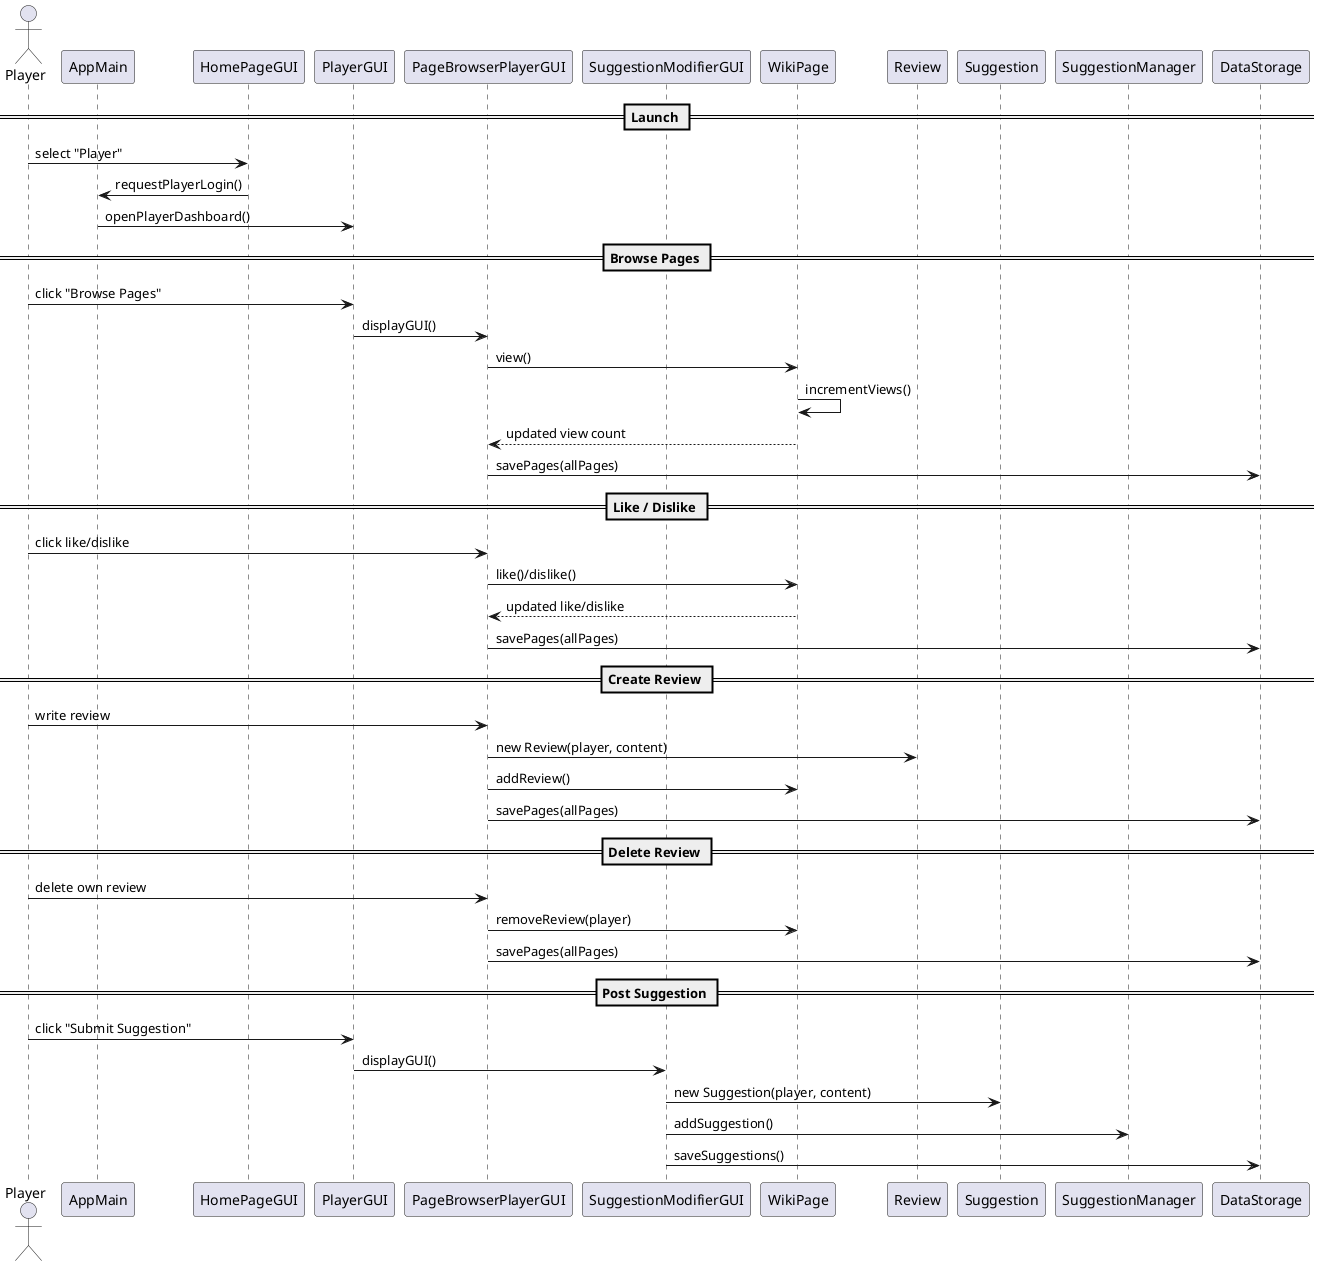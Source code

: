 @startuml
actor Player

participant AppMain
participant HomePageGUI
participant PlayerGUI
participant PageBrowserPlayerGUI
participant SuggestionModifierGUI
participant WikiPage
participant Review
participant Suggestion
participant SuggestionManager
participant DataStorage

== Launch ==
Player -> HomePageGUI : select "Player"
HomePageGUI -> AppMain : requestPlayerLogin()
AppMain -> PlayerGUI : openPlayerDashboard()

== Browse Pages ==
Player -> PlayerGUI : click "Browse Pages"
PlayerGUI -> PageBrowserPlayerGUI : displayGUI()
PageBrowserPlayerGUI -> WikiPage : view()
WikiPage -> WikiPage : incrementViews()
WikiPage --> PageBrowserPlayerGUI : updated view count
PageBrowserPlayerGUI -> DataStorage : savePages(allPages)

== Like / Dislike ==
Player -> PageBrowserPlayerGUI : click like/dislike
PageBrowserPlayerGUI -> WikiPage : like()/dislike()
WikiPage --> PageBrowserPlayerGUI : updated like/dislike
PageBrowserPlayerGUI -> DataStorage : savePages(allPages)

== Create Review ==
Player -> PageBrowserPlayerGUI : write review
PageBrowserPlayerGUI -> Review : new Review(player, content)
PageBrowserPlayerGUI -> WikiPage : addReview()
PageBrowserPlayerGUI -> DataStorage : savePages(allPages)

== Delete Review ==
Player -> PageBrowserPlayerGUI : delete own review
PageBrowserPlayerGUI -> WikiPage : removeReview(player)
PageBrowserPlayerGUI -> DataStorage : savePages(allPages)

== Post Suggestion ==
Player -> PlayerGUI : click "Submit Suggestion"
PlayerGUI -> SuggestionModifierGUI : displayGUI()
SuggestionModifierGUI -> Suggestion : new Suggestion(player, content)
SuggestionModifierGUI -> SuggestionManager : addSuggestion()
SuggestionModifierGUI -> DataStorage : saveSuggestions()
@enduml
